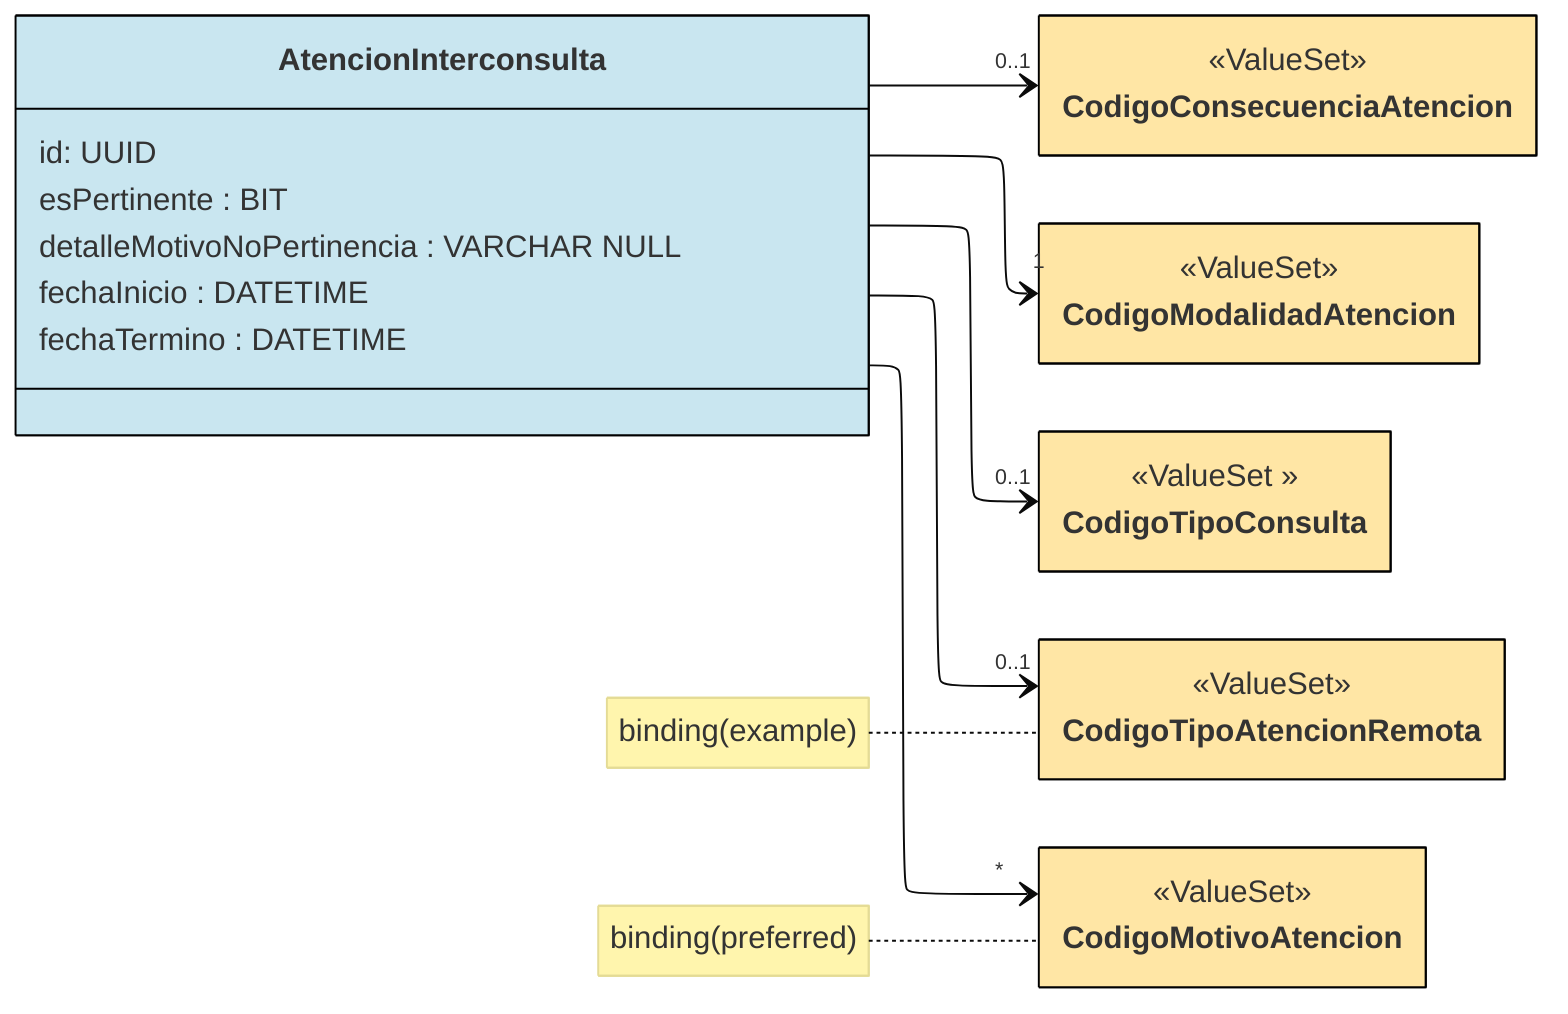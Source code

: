 ---
config:
  layout: elk
  theme: base
  class:
    hideEmptyMembersBox: true
  themeVariables:
    primaryBorderColor: "#000000"
    primaryColor: "#C9E6F0"
---

classDiagram
direction LR

class AtencionInterconsulta {
  id: UUID

  esPertinente : BIT
  detalleMotivoNoPertinencia : VARCHAR NULL
  fechaInicio : DATETIME
  fechaTermino : DATETIME
}

class CodigoConsecuenciaAtencion { <<ValueSet>> }
link CodigoConsecuenciaAtencion "https://build.fhir.org/ig/Minsal-CL/SIGTEv2-IG/ValueSet-VSConsecuenciaAtencionCodigo.html"
style CodigoConsecuenciaAtencion fill:#FFE6A5

AtencionInterconsulta --> "0..1" CodigoConsecuenciaAtencion


class CodigoModalidadAtencion { <<ValueSet>> }
link CodigoModalidadAtencion "https://build.fhir.org/ig/Minsal-CL/SIGTEv2-IG/ValueSet-VSModalidadAtencionCodigo.html"
style CodigoModalidadAtencion fill:#FFE6A5

AtencionInterconsulta --> "1" CodigoModalidadAtencion

class CodigoTipoConsulta { <<ValueSet >> }
link CodigoTipoConsulta "https://build.fhir.org/ig/Minsal-CL/SIGTEv2-IG/ValueSet-VSTipoConsulta.html"
style CodigoTipoConsulta fill:#FFE6A5

AtencionInterconsulta --> "0..1" CodigoTipoConsulta

class CodigoTipoAtencionRemota { <<ValueSet>> }
link CodigoTipoAtencionRemota "https://hl7chile.cl/fhir/ig/clcore/1.9.2/ValueSet-VSTiposServicio.html"
style CodigoTipoAtencionRemota fill:#FFE6A5

AtencionInterconsulta --> "0..1" CodigoTipoAtencionRemota

note for CodigoTipoAtencionRemota "binding(example)"

class CodigoMotivoAtencion { <<ValueSet>> }
link CodigoMotivoAtencion "https://hl7.org/fhir/R4/valueset-encounter-reason.html"
style CodigoMotivoAtencion fill:#FFE6A5

note for CodigoMotivoAtencion "binding(preferred)"

AtencionInterconsulta --> "*" CodigoMotivoAtencion